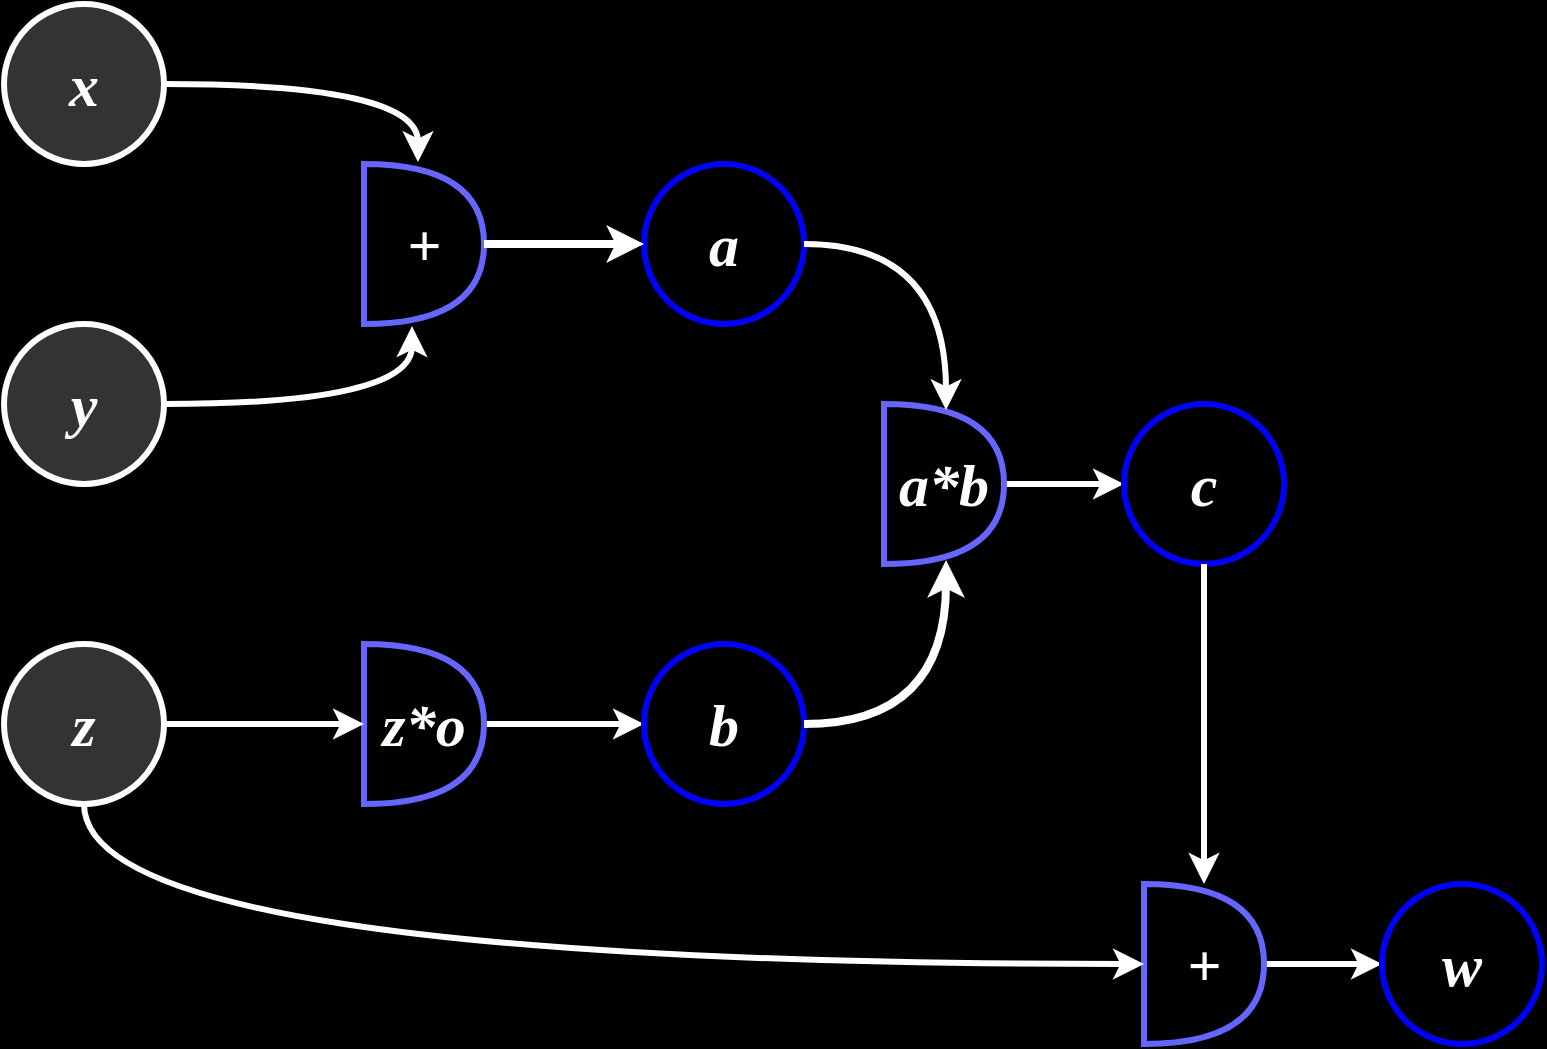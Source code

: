 <mxfile version="24.7.16">
  <diagram name="Page-1" id="Hhz-mPBU3fq4oi2SlDRV">
    <mxGraphModel dx="871" dy="592" grid="0" gridSize="10" guides="1" tooltips="1" connect="1" arrows="1" fold="1" page="1" pageScale="1" pageWidth="850" pageHeight="1100" background="#000000" math="0" shadow="0">
      <root>
        <mxCell id="0" />
        <mxCell id="1" parent="0" />
        <mxCell id="ClbY8FNFIf9lW31lGv9h-2" value="&lt;font face=&quot;Lucida Console&quot; size=&quot;1&quot;&gt;&lt;b&gt;&lt;i style=&quot;font-size: 30px;&quot;&gt;x&lt;/i&gt;&lt;/b&gt;&lt;/font&gt;" style="ellipse;whiteSpace=wrap;html=1;aspect=fixed;strokeColor=#FFFFFF;fillColor=#333333;fontColor=#FFFFFF;strokeWidth=3;" parent="1" vertex="1">
          <mxGeometry x="41" y="240" width="80" height="80" as="geometry" />
        </mxCell>
        <mxCell id="ClbY8FNFIf9lW31lGv9h-3" value="&lt;font face=&quot;Lucida Console&quot; size=&quot;1&quot;&gt;&lt;b&gt;&lt;i style=&quot;font-size: 30px;&quot;&gt;y&lt;/i&gt;&lt;/b&gt;&lt;/font&gt;" style="ellipse;whiteSpace=wrap;html=1;aspect=fixed;strokeColor=#FFFFFF;fillColor=#333333;fontColor=#FFFFFF;strokeWidth=3;" parent="1" vertex="1">
          <mxGeometry x="41" y="400" width="80" height="80" as="geometry" />
        </mxCell>
        <mxCell id="ClbY8FNFIf9lW31lGv9h-4" value="&lt;font face=&quot;Lucida Console&quot; style=&quot;font-size: 30px;&quot;&gt;&lt;b&gt;&lt;i&gt;+&lt;/i&gt;&lt;/b&gt;&lt;/font&gt;" style="shape=or;whiteSpace=wrap;html=1;strokeColor=#6666FF;strokeWidth=3;fillColor=#000000;fontColor=#FFFFFF;" parent="1" vertex="1">
          <mxGeometry x="221" y="320" width="60" height="80" as="geometry" />
        </mxCell>
        <mxCell id="ClbY8FNFIf9lW31lGv9h-9" value="&lt;font face=&quot;Lucida Console&quot; size=&quot;1&quot;&gt;&lt;b&gt;&lt;i style=&quot;font-size: 30px;&quot;&gt;a&lt;/i&gt;&lt;/b&gt;&lt;/font&gt;" style="ellipse;whiteSpace=wrap;html=1;aspect=fixed;fontColor=#FFFFFF;strokeColor=#0000FF;strokeWidth=3;fillColor=#000000;" parent="1" vertex="1">
          <mxGeometry x="361" y="320" width="80" height="80" as="geometry" />
        </mxCell>
        <mxCell id="ClbY8FNFIf9lW31lGv9h-10" value="" style="endArrow=classic;html=1;rounded=0;exitX=1;exitY=0.5;exitDx=0;exitDy=0;exitPerimeter=0;entryX=0;entryY=0.5;entryDx=0;entryDy=0;strokeColor=#FFFFFF;strokeWidth=4;" parent="1" source="ClbY8FNFIf9lW31lGv9h-4" target="ClbY8FNFIf9lW31lGv9h-9" edge="1">
          <mxGeometry width="50" height="50" relative="1" as="geometry">
            <mxPoint x="201" y="330" as="sourcePoint" />
            <mxPoint x="251" y="280" as="targetPoint" />
          </mxGeometry>
        </mxCell>
        <mxCell id="ClbY8FNFIf9lW31lGv9h-11" value="&lt;font face=&quot;Lucida Console&quot; size=&quot;1&quot;&gt;&lt;b&gt;&lt;i style=&quot;font-size: 30px;&quot;&gt;z&lt;/i&gt;&lt;/b&gt;&lt;/font&gt;" style="ellipse;whiteSpace=wrap;html=1;aspect=fixed;strokeColor=#FFFFFF;fillColor=#333333;fontColor=#FFFFFF;strokeWidth=3;" parent="1" vertex="1">
          <mxGeometry x="41" y="560" width="80" height="80" as="geometry" />
        </mxCell>
        <mxCell id="ClbY8FNFIf9lW31lGv9h-17" style="edgeStyle=orthogonalEdgeStyle;rounded=0;orthogonalLoop=1;jettySize=auto;html=1;exitX=1;exitY=0.5;exitDx=0;exitDy=0;exitPerimeter=0;entryX=0;entryY=0.5;entryDx=0;entryDy=0;strokeColor=#FFFFFF;strokeWidth=3;" parent="1" source="ClbY8FNFIf9lW31lGv9h-13" target="ClbY8FNFIf9lW31lGv9h-16" edge="1">
          <mxGeometry relative="1" as="geometry" />
        </mxCell>
        <mxCell id="ClbY8FNFIf9lW31lGv9h-13" value="&lt;b style=&quot;caret-color: rgb(0, 0, 0); font-family: &amp;quot;Lucida Console&amp;quot;; font-size: 30px;&quot;&gt;&lt;i&gt;z*o&lt;/i&gt;&lt;/b&gt;" style="shape=or;whiteSpace=wrap;html=1;strokeColor=#6666FF;strokeWidth=3;fillColor=#000000;fontColor=#FFFFFF;" parent="1" vertex="1">
          <mxGeometry x="221" y="560" width="60" height="80" as="geometry" />
        </mxCell>
        <mxCell id="ClbY8FNFIf9lW31lGv9h-15" style="edgeStyle=orthogonalEdgeStyle;rounded=0;orthogonalLoop=1;jettySize=auto;html=1;exitX=1;exitY=0.5;exitDx=0;exitDy=0;entryX=0;entryY=0.5;entryDx=0;entryDy=0;entryPerimeter=0;strokeColor=#FFFFFF;strokeWidth=3;" parent="1" source="ClbY8FNFIf9lW31lGv9h-11" target="ClbY8FNFIf9lW31lGv9h-13" edge="1">
          <mxGeometry relative="1" as="geometry" />
        </mxCell>
        <mxCell id="ClbY8FNFIf9lW31lGv9h-16" value="&lt;font face=&quot;Lucida Console&quot; size=&quot;1&quot;&gt;&lt;b&gt;&lt;i style=&quot;font-size: 30px;&quot;&gt;b&lt;/i&gt;&lt;/b&gt;&lt;/font&gt;" style="ellipse;whiteSpace=wrap;html=1;aspect=fixed;fontColor=#FFFFFF;strokeColor=#0000FF;strokeWidth=3;fillColor=#000000;" parent="1" vertex="1">
          <mxGeometry x="361" y="560" width="80" height="80" as="geometry" />
        </mxCell>
        <mxCell id="KKx9pa7AgyK1we-2XIdl-8" style="edgeStyle=orthogonalEdgeStyle;rounded=0;orthogonalLoop=1;jettySize=auto;html=1;exitX=1;exitY=0.5;exitDx=0;exitDy=0;exitPerimeter=0;entryX=0;entryY=0.5;entryDx=0;entryDy=0;strokeColor=#FFFFFF;strokeWidth=3;" edge="1" parent="1" source="KKx9pa7AgyK1we-2XIdl-1" target="KKx9pa7AgyK1we-2XIdl-7">
          <mxGeometry relative="1" as="geometry" />
        </mxCell>
        <mxCell id="KKx9pa7AgyK1we-2XIdl-1" value="&lt;font face=&quot;Lucida Console&quot; style=&quot;font-size: 30px;&quot;&gt;&lt;b&gt;&lt;i&gt;a*b&lt;/i&gt;&lt;/b&gt;&lt;/font&gt;" style="shape=or;whiteSpace=wrap;html=1;strokeColor=#6666FF;strokeWidth=3;fillColor=#000000;fontColor=#FFFFFF;" vertex="1" parent="1">
          <mxGeometry x="481" y="440" width="60" height="80" as="geometry" />
        </mxCell>
        <mxCell id="KKx9pa7AgyK1we-2XIdl-2" style="edgeStyle=orthogonalEdgeStyle;rounded=0;orthogonalLoop=1;jettySize=auto;html=1;exitX=1;exitY=0.5;exitDx=0;exitDy=0;entryX=0.517;entryY=0.038;entryDx=0;entryDy=0;entryPerimeter=0;strokeColor=#FFFFFF;curved=1;strokeWidth=3;" edge="1" parent="1" source="ClbY8FNFIf9lW31lGv9h-9" target="KKx9pa7AgyK1we-2XIdl-1">
          <mxGeometry relative="1" as="geometry" />
        </mxCell>
        <mxCell id="KKx9pa7AgyK1we-2XIdl-3" style="edgeStyle=orthogonalEdgeStyle;rounded=0;orthogonalLoop=1;jettySize=auto;html=1;exitX=1;exitY=0.5;exitDx=0;exitDy=0;entryX=0.517;entryY=0.975;entryDx=0;entryDy=0;entryPerimeter=0;curved=1;strokeColor=#FFFFFF;strokeWidth=4;" edge="1" parent="1" source="ClbY8FNFIf9lW31lGv9h-16" target="KKx9pa7AgyK1we-2XIdl-1">
          <mxGeometry relative="1" as="geometry" />
        </mxCell>
        <mxCell id="KKx9pa7AgyK1we-2XIdl-4" style="edgeStyle=orthogonalEdgeStyle;rounded=0;orthogonalLoop=1;jettySize=auto;html=1;exitX=1;exitY=0.5;exitDx=0;exitDy=0;entryX=0.45;entryY=-0.012;entryDx=0;entryDy=0;entryPerimeter=0;curved=1;strokeColor=#FFFFFF;strokeWidth=3;" edge="1" parent="1" source="ClbY8FNFIf9lW31lGv9h-2" target="ClbY8FNFIf9lW31lGv9h-4">
          <mxGeometry relative="1" as="geometry" />
        </mxCell>
        <mxCell id="KKx9pa7AgyK1we-2XIdl-6" style="edgeStyle=orthogonalEdgeStyle;rounded=0;orthogonalLoop=1;jettySize=auto;html=1;exitX=1;exitY=0.5;exitDx=0;exitDy=0;entryX=0.4;entryY=1.013;entryDx=0;entryDy=0;entryPerimeter=0;curved=1;strokeColor=#FFFFFF;strokeWidth=3;" edge="1" parent="1" source="ClbY8FNFIf9lW31lGv9h-3" target="ClbY8FNFIf9lW31lGv9h-4">
          <mxGeometry relative="1" as="geometry" />
        </mxCell>
        <mxCell id="KKx9pa7AgyK1we-2XIdl-7" value="&lt;font face=&quot;Lucida Console&quot; size=&quot;1&quot;&gt;&lt;b&gt;&lt;i style=&quot;font-size: 30px;&quot;&gt;c&lt;/i&gt;&lt;/b&gt;&lt;/font&gt;" style="ellipse;whiteSpace=wrap;html=1;aspect=fixed;fontColor=#FFFFFF;strokeColor=#0000FF;strokeWidth=3;fillColor=#000000;" vertex="1" parent="1">
          <mxGeometry x="601" y="440" width="80" height="80" as="geometry" />
        </mxCell>
        <mxCell id="KKx9pa7AgyK1we-2XIdl-14" style="edgeStyle=orthogonalEdgeStyle;rounded=0;orthogonalLoop=1;jettySize=auto;html=1;exitX=1;exitY=0.5;exitDx=0;exitDy=0;exitPerimeter=0;entryX=0;entryY=0.5;entryDx=0;entryDy=0;strokeColor=#FFFFFF;strokeWidth=3;" edge="1" parent="1" source="KKx9pa7AgyK1we-2XIdl-9" target="KKx9pa7AgyK1we-2XIdl-13">
          <mxGeometry relative="1" as="geometry" />
        </mxCell>
        <mxCell id="KKx9pa7AgyK1we-2XIdl-9" value="&lt;font face=&quot;Lucida Console&quot; style=&quot;font-size: 30px;&quot;&gt;&lt;b&gt;&lt;i&gt;+&lt;/i&gt;&lt;/b&gt;&lt;/font&gt;" style="shape=or;whiteSpace=wrap;html=1;strokeColor=#6666FF;strokeWidth=3;fillColor=#000000;fontColor=#FFFFFF;" vertex="1" parent="1">
          <mxGeometry x="611" y="680" width="60" height="80" as="geometry" />
        </mxCell>
        <mxCell id="KKx9pa7AgyK1we-2XIdl-11" style="edgeStyle=orthogonalEdgeStyle;rounded=0;orthogonalLoop=1;jettySize=auto;html=1;exitX=0.5;exitY=1;exitDx=0;exitDy=0;entryX=0.5;entryY=0;entryDx=0;entryDy=0;entryPerimeter=0;strokeColor=#FFFFFF;strokeWidth=3;" edge="1" parent="1" source="KKx9pa7AgyK1we-2XIdl-7" target="KKx9pa7AgyK1we-2XIdl-9">
          <mxGeometry relative="1" as="geometry" />
        </mxCell>
        <mxCell id="KKx9pa7AgyK1we-2XIdl-12" style="edgeStyle=orthogonalEdgeStyle;rounded=0;orthogonalLoop=1;jettySize=auto;html=1;exitX=0.5;exitY=1;exitDx=0;exitDy=0;entryX=0;entryY=0.5;entryDx=0;entryDy=0;entryPerimeter=0;curved=1;strokeColor=#FFFFFF;strokeWidth=3;" edge="1" parent="1" source="ClbY8FNFIf9lW31lGv9h-11" target="KKx9pa7AgyK1we-2XIdl-9">
          <mxGeometry relative="1" as="geometry" />
        </mxCell>
        <mxCell id="KKx9pa7AgyK1we-2XIdl-13" value="&lt;font face=&quot;Lucida Console&quot; size=&quot;1&quot;&gt;&lt;b&gt;&lt;i style=&quot;font-size: 30px;&quot;&gt;w&lt;/i&gt;&lt;/b&gt;&lt;/font&gt;" style="ellipse;whiteSpace=wrap;html=1;aspect=fixed;fontColor=#FFFFFF;strokeColor=#0000FF;strokeWidth=3;fillColor=#000000;" vertex="1" parent="1">
          <mxGeometry x="730" y="680" width="80" height="80" as="geometry" />
        </mxCell>
      </root>
    </mxGraphModel>
  </diagram>
</mxfile>
